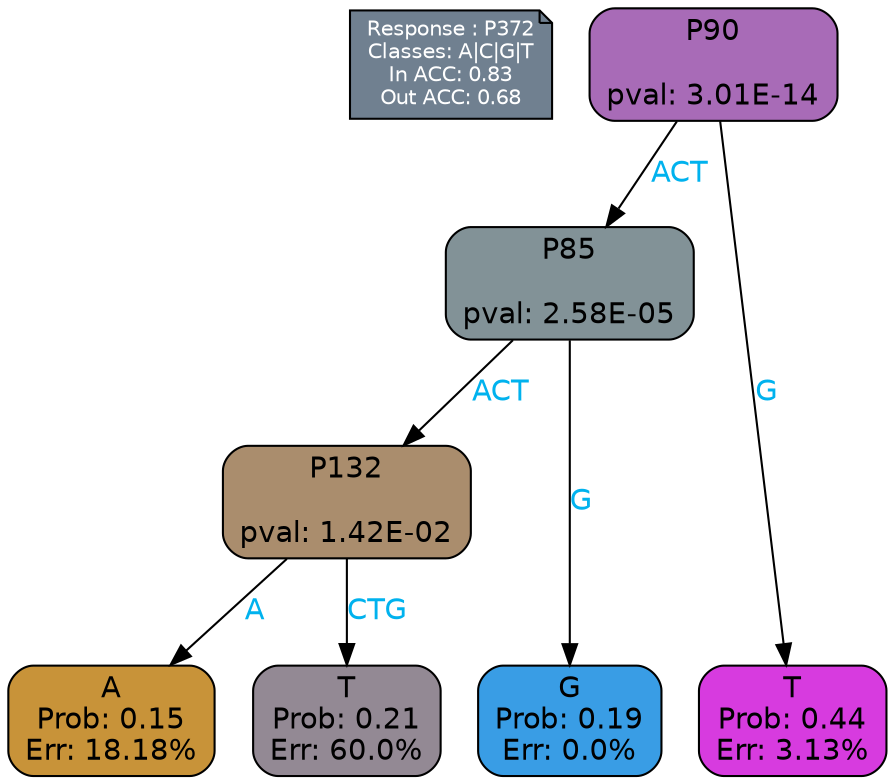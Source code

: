 digraph Tree {
node [shape=box, style="filled, rounded", color="black", fontname=helvetica] ;
graph [ranksep=equally, splines=polylines, bgcolor=transparent, dpi=600] ;
edge [fontname=helvetica] ;
LEGEND [label="Response : P372
Classes: A|C|G|T
In ACC: 0.83
Out ACC: 0.68
",shape=note,align=left,style=filled,fillcolor="slategray",fontcolor="white",fontsize=10];1 [label="P90

pval: 3.01E-14", fillcolor="#a86bb7"] ;
2 [label="P85

pval: 2.58E-05", fillcolor="#829297"] ;
3 [label="P132

pval: 1.42E-02", fillcolor="#aa8d6d"] ;
4 [label="A
Prob: 0.15
Err: 18.18%", fillcolor="#c89339"] ;
5 [label="T
Prob: 0.21
Err: 60.0%", fillcolor="#938994"] ;
6 [label="G
Prob: 0.19
Err: 0.0%", fillcolor="#399de5"] ;
7 [label="T
Prob: 0.44
Err: 3.13%", fillcolor="#d73bdf"] ;
1 -> 2 [label="ACT",fontcolor=deepskyblue2] ;
1 -> 7 [label="G",fontcolor=deepskyblue2] ;
2 -> 3 [label="ACT",fontcolor=deepskyblue2] ;
2 -> 6 [label="G",fontcolor=deepskyblue2] ;
3 -> 4 [label="A",fontcolor=deepskyblue2] ;
3 -> 5 [label="CTG",fontcolor=deepskyblue2] ;
{rank = same; 4;5;6;7;}{rank = same; LEGEND;1;}}